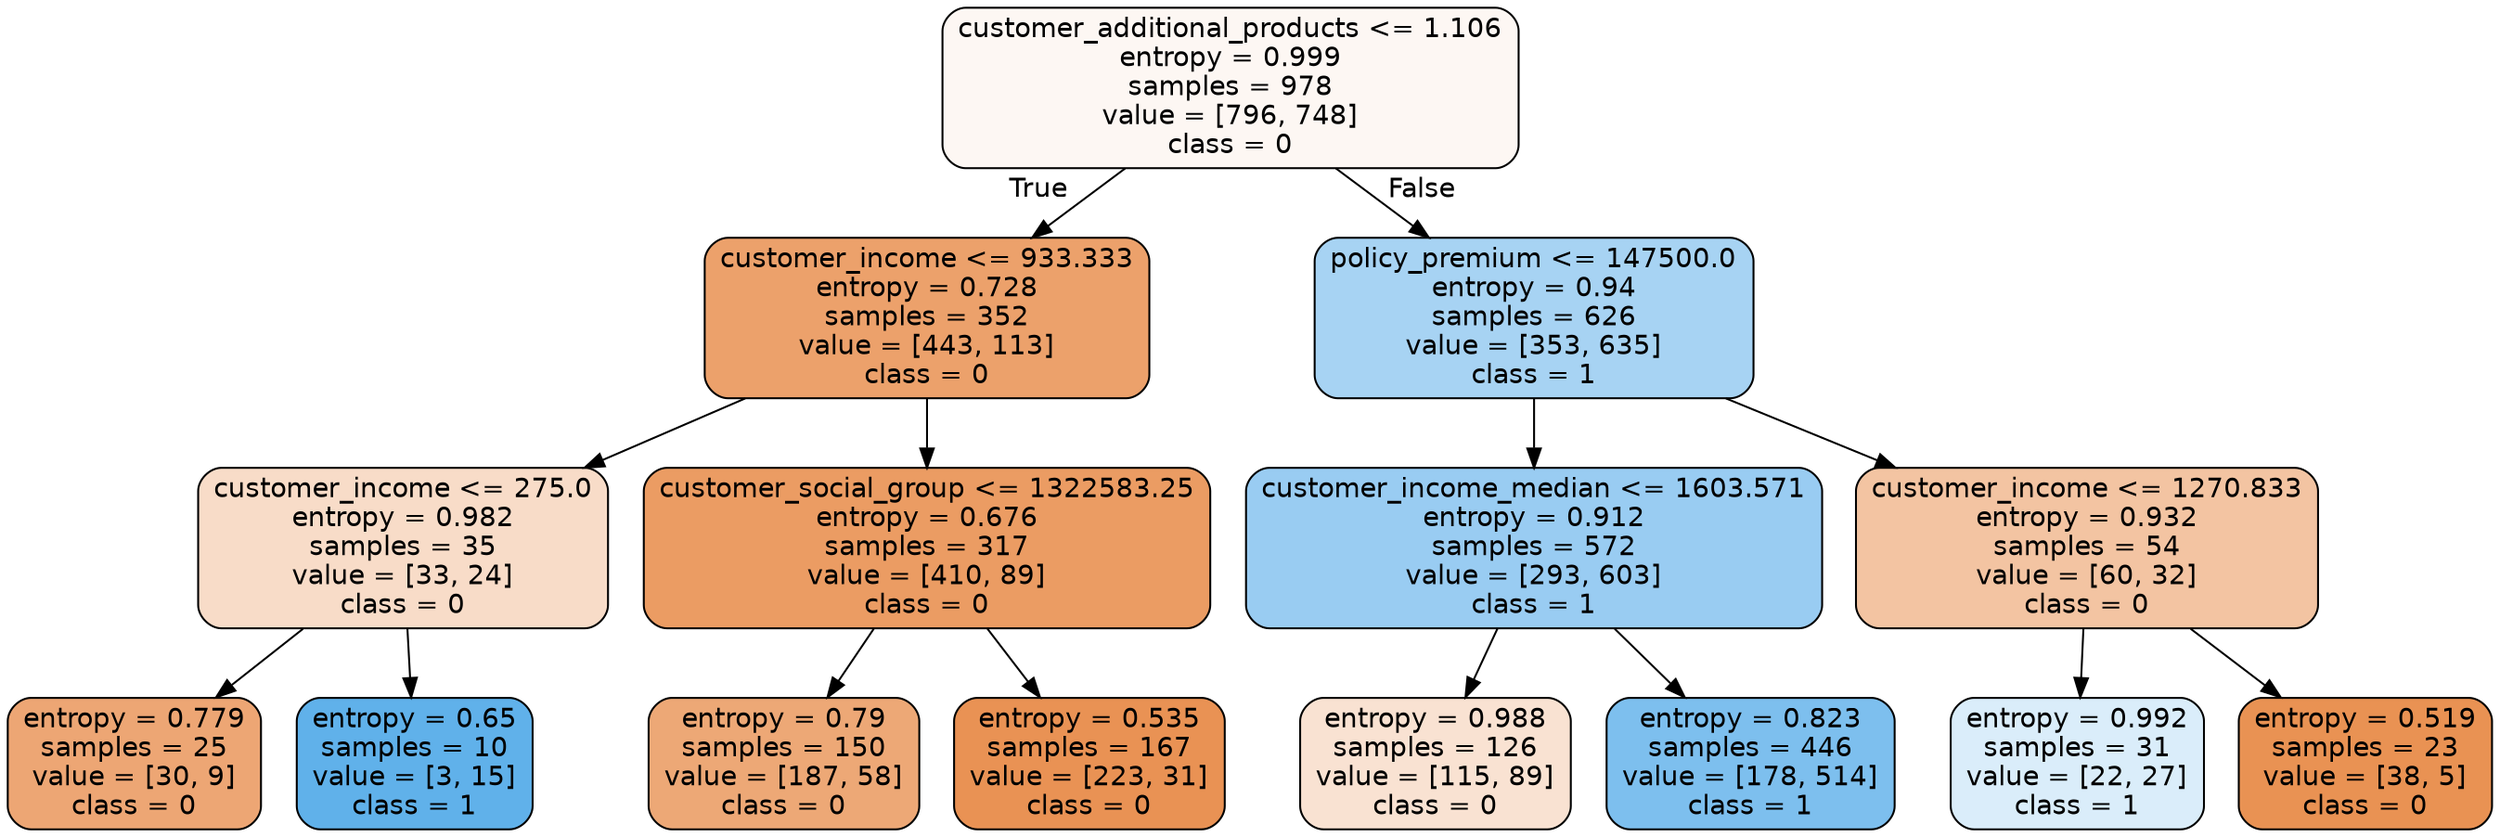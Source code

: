 digraph Tree {
node [shape=box, style="filled, rounded", color="black", fontname=helvetica] ;
edge [fontname=helvetica] ;
0 [label="customer_additional_products <= 1.106\nentropy = 0.999\nsamples = 978\nvalue = [796, 748]\nclass = 0", fillcolor="#e581390f"] ;
1 [label="customer_income <= 933.333\nentropy = 0.728\nsamples = 352\nvalue = [443, 113]\nclass = 0", fillcolor="#e58139be"] ;
0 -> 1 [labeldistance=2.5, labelangle=45, headlabel="True"] ;
2 [label="customer_income <= 275.0\nentropy = 0.982\nsamples = 35\nvalue = [33, 24]\nclass = 0", fillcolor="#e5813946"] ;
1 -> 2 ;
3 [label="entropy = 0.779\nsamples = 25\nvalue = [30, 9]\nclass = 0", fillcolor="#e58139b3"] ;
2 -> 3 ;
4 [label="entropy = 0.65\nsamples = 10\nvalue = [3, 15]\nclass = 1", fillcolor="#399de5cc"] ;
2 -> 4 ;
5 [label="customer_social_group <= 1322583.25\nentropy = 0.676\nsamples = 317\nvalue = [410, 89]\nclass = 0", fillcolor="#e58139c8"] ;
1 -> 5 ;
6 [label="entropy = 0.79\nsamples = 150\nvalue = [187, 58]\nclass = 0", fillcolor="#e58139b0"] ;
5 -> 6 ;
7 [label="entropy = 0.535\nsamples = 167\nvalue = [223, 31]\nclass = 0", fillcolor="#e58139dc"] ;
5 -> 7 ;
8 [label="policy_premium <= 147500.0\nentropy = 0.94\nsamples = 626\nvalue = [353, 635]\nclass = 1", fillcolor="#399de571"] ;
0 -> 8 [labeldistance=2.5, labelangle=-45, headlabel="False"] ;
9 [label="customer_income_median <= 1603.571\nentropy = 0.912\nsamples = 572\nvalue = [293, 603]\nclass = 1", fillcolor="#399de583"] ;
8 -> 9 ;
10 [label="entropy = 0.988\nsamples = 126\nvalue = [115, 89]\nclass = 0", fillcolor="#e581393a"] ;
9 -> 10 ;
11 [label="entropy = 0.823\nsamples = 446\nvalue = [178, 514]\nclass = 1", fillcolor="#399de5a7"] ;
9 -> 11 ;
12 [label="customer_income <= 1270.833\nentropy = 0.932\nsamples = 54\nvalue = [60, 32]\nclass = 0", fillcolor="#e5813977"] ;
8 -> 12 ;
13 [label="entropy = 0.992\nsamples = 31\nvalue = [22, 27]\nclass = 1", fillcolor="#399de52f"] ;
12 -> 13 ;
14 [label="entropy = 0.519\nsamples = 23\nvalue = [38, 5]\nclass = 0", fillcolor="#e58139dd"] ;
12 -> 14 ;
}
